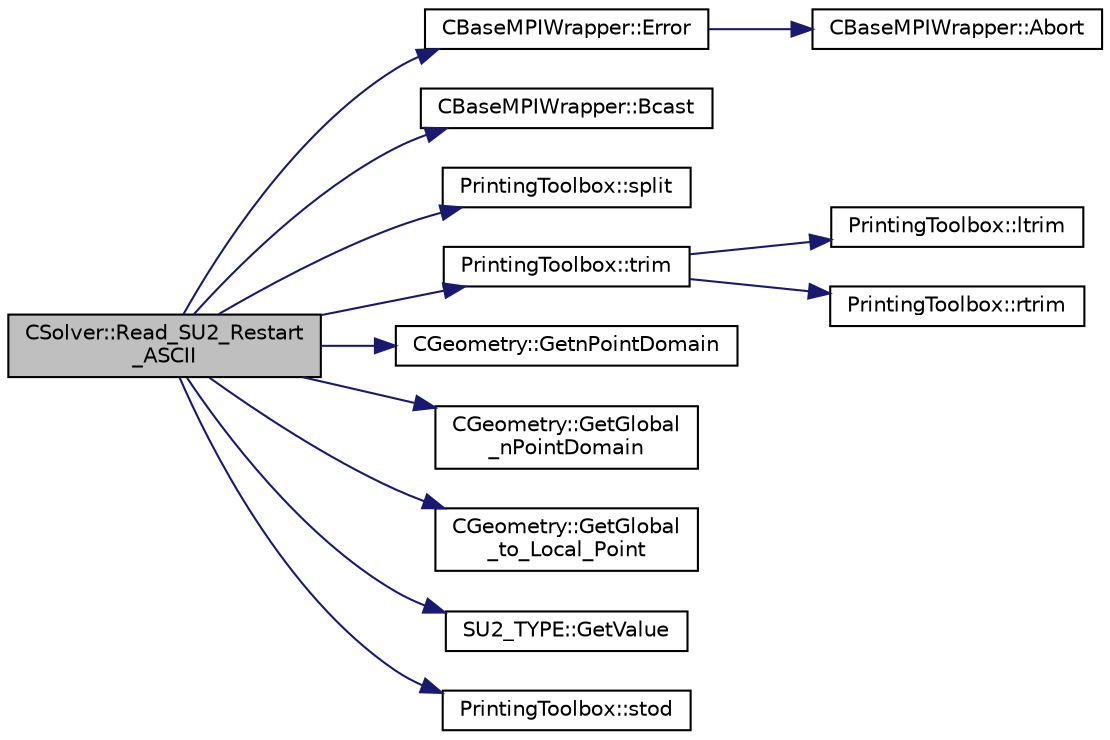 digraph "CSolver::Read_SU2_Restart_ASCII"
{
  edge [fontname="Helvetica",fontsize="10",labelfontname="Helvetica",labelfontsize="10"];
  node [fontname="Helvetica",fontsize="10",shape=record];
  rankdir="LR";
  Node4044 [label="CSolver::Read_SU2_Restart\l_ASCII",height=0.2,width=0.4,color="black", fillcolor="grey75", style="filled", fontcolor="black"];
  Node4044 -> Node4045 [color="midnightblue",fontsize="10",style="solid",fontname="Helvetica"];
  Node4045 [label="CBaseMPIWrapper::Error",height=0.2,width=0.4,color="black", fillcolor="white", style="filled",URL="$class_c_base_m_p_i_wrapper.html#a04457c47629bda56704e6a8804833eeb"];
  Node4045 -> Node4046 [color="midnightblue",fontsize="10",style="solid",fontname="Helvetica"];
  Node4046 [label="CBaseMPIWrapper::Abort",height=0.2,width=0.4,color="black", fillcolor="white", style="filled",URL="$class_c_base_m_p_i_wrapper.html#a21ef5681e2acb532d345e9bab173ef07"];
  Node4044 -> Node4047 [color="midnightblue",fontsize="10",style="solid",fontname="Helvetica"];
  Node4047 [label="CBaseMPIWrapper::Bcast",height=0.2,width=0.4,color="black", fillcolor="white", style="filled",URL="$class_c_base_m_p_i_wrapper.html#ae816a2f124ea5ae95337418462514df5"];
  Node4044 -> Node4048 [color="midnightblue",fontsize="10",style="solid",fontname="Helvetica"];
  Node4048 [label="PrintingToolbox::split",height=0.2,width=0.4,color="black", fillcolor="white", style="filled",URL="$namespace_printing_toolbox.html#abd4b09ef601c48797157b3576d4c7141"];
  Node4044 -> Node4049 [color="midnightblue",fontsize="10",style="solid",fontname="Helvetica"];
  Node4049 [label="PrintingToolbox::trim",height=0.2,width=0.4,color="black", fillcolor="white", style="filled",URL="$namespace_printing_toolbox.html#a8d3bf1566f372942cfb12952d4fca751"];
  Node4049 -> Node4050 [color="midnightblue",fontsize="10",style="solid",fontname="Helvetica"];
  Node4050 [label="PrintingToolbox::ltrim",height=0.2,width=0.4,color="black", fillcolor="white", style="filled",URL="$namespace_printing_toolbox.html#a434608584a5874efeb4799797cdda637"];
  Node4049 -> Node4051 [color="midnightblue",fontsize="10",style="solid",fontname="Helvetica"];
  Node4051 [label="PrintingToolbox::rtrim",height=0.2,width=0.4,color="black", fillcolor="white", style="filled",URL="$namespace_printing_toolbox.html#a60e271bb6995e55d8c0a0522b714940d"];
  Node4044 -> Node4052 [color="midnightblue",fontsize="10",style="solid",fontname="Helvetica"];
  Node4052 [label="CGeometry::GetnPointDomain",height=0.2,width=0.4,color="black", fillcolor="white", style="filled",URL="$class_c_geometry.html#a4fc7de3bff7b6f8c35717016d6f8fcb2",tooltip="Get number of real points (that belong to the domain). "];
  Node4044 -> Node4053 [color="midnightblue",fontsize="10",style="solid",fontname="Helvetica"];
  Node4053 [label="CGeometry::GetGlobal\l_nPointDomain",height=0.2,width=0.4,color="black", fillcolor="white", style="filled",URL="$class_c_geometry.html#a22f1fbc70d2133f1d1924cc7b56caee9",tooltip="A virtual member. "];
  Node4044 -> Node4054 [color="midnightblue",fontsize="10",style="solid",fontname="Helvetica"];
  Node4054 [label="CGeometry::GetGlobal\l_to_Local_Point",height=0.2,width=0.4,color="black", fillcolor="white", style="filled",URL="$class_c_geometry.html#af8c9098e9da9a7c6c86d7316fe76230f",tooltip="A virtual member. "];
  Node4044 -> Node4055 [color="midnightblue",fontsize="10",style="solid",fontname="Helvetica"];
  Node4055 [label="SU2_TYPE::GetValue",height=0.2,width=0.4,color="black", fillcolor="white", style="filled",URL="$namespace_s_u2___t_y_p_e.html#a0ed43473f5a450ce028d088427bf10cb",tooltip="Get the (primitive) value of the datatype (needs to be implemented for each new type). "];
  Node4044 -> Node4056 [color="midnightblue",fontsize="10",style="solid",fontname="Helvetica"];
  Node4056 [label="PrintingToolbox::stod",height=0.2,width=0.4,color="black", fillcolor="white", style="filled",URL="$namespace_printing_toolbox.html#a8847e43f5ff9dd98f59658edce9da4d6"];
}
